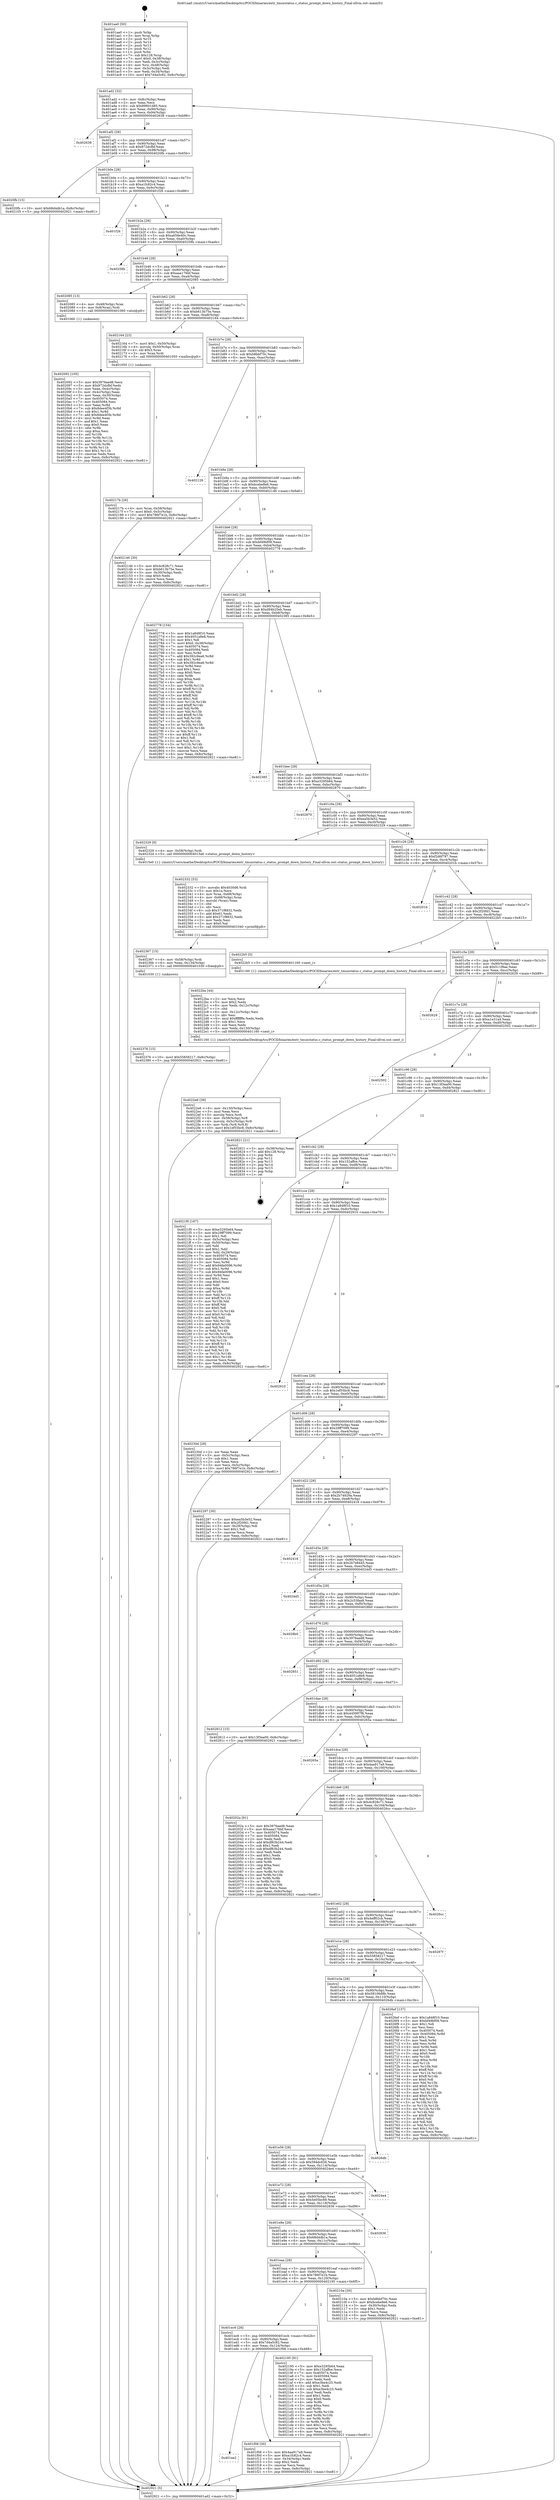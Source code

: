 digraph "0x401aa0" {
  label = "0x401aa0 (/mnt/c/Users/mathe/Desktop/tcc/POCII/binaries/extr_tmuxstatus.c_status_prompt_down_history_Final-ollvm.out::main(0))"
  labelloc = "t"
  node[shape=record]

  Entry [label="",width=0.3,height=0.3,shape=circle,fillcolor=black,style=filled]
  "0x401ad2" [label="{
     0x401ad2 [32]\l
     | [instrs]\l
     &nbsp;&nbsp;0x401ad2 \<+6\>: mov -0x8c(%rbp),%eax\l
     &nbsp;&nbsp;0x401ad8 \<+2\>: mov %eax,%ecx\l
     &nbsp;&nbsp;0x401ada \<+6\>: sub $0x89601d85,%ecx\l
     &nbsp;&nbsp;0x401ae0 \<+6\>: mov %eax,-0x90(%rbp)\l
     &nbsp;&nbsp;0x401ae6 \<+6\>: mov %ecx,-0x94(%rbp)\l
     &nbsp;&nbsp;0x401aec \<+6\>: je 0000000000402638 \<main+0xb98\>\l
  }"]
  "0x402638" [label="{
     0x402638\l
  }", style=dashed]
  "0x401af2" [label="{
     0x401af2 [28]\l
     | [instrs]\l
     &nbsp;&nbsp;0x401af2 \<+5\>: jmp 0000000000401af7 \<main+0x57\>\l
     &nbsp;&nbsp;0x401af7 \<+6\>: mov -0x90(%rbp),%eax\l
     &nbsp;&nbsp;0x401afd \<+5\>: sub $0x972dcfbf,%eax\l
     &nbsp;&nbsp;0x401b02 \<+6\>: mov %eax,-0x98(%rbp)\l
     &nbsp;&nbsp;0x401b08 \<+6\>: je 00000000004020fb \<main+0x65b\>\l
  }"]
  Exit [label="",width=0.3,height=0.3,shape=circle,fillcolor=black,style=filled,peripheries=2]
  "0x4020fb" [label="{
     0x4020fb [15]\l
     | [instrs]\l
     &nbsp;&nbsp;0x4020fb \<+10\>: movl $0x68d4db1a,-0x8c(%rbp)\l
     &nbsp;&nbsp;0x402105 \<+5\>: jmp 0000000000402921 \<main+0xe81\>\l
  }"]
  "0x401b0e" [label="{
     0x401b0e [28]\l
     | [instrs]\l
     &nbsp;&nbsp;0x401b0e \<+5\>: jmp 0000000000401b13 \<main+0x73\>\l
     &nbsp;&nbsp;0x401b13 \<+6\>: mov -0x90(%rbp),%eax\l
     &nbsp;&nbsp;0x401b19 \<+5\>: sub $0xa1fc82c4,%eax\l
     &nbsp;&nbsp;0x401b1e \<+6\>: mov %eax,-0x9c(%rbp)\l
     &nbsp;&nbsp;0x401b24 \<+6\>: je 0000000000401f26 \<main+0x486\>\l
  }"]
  "0x402376" [label="{
     0x402376 [15]\l
     | [instrs]\l
     &nbsp;&nbsp;0x402376 \<+10\>: movl $0x55858217,-0x8c(%rbp)\l
     &nbsp;&nbsp;0x402380 \<+5\>: jmp 0000000000402921 \<main+0xe81\>\l
  }"]
  "0x401f26" [label="{
     0x401f26\l
  }", style=dashed]
  "0x401b2a" [label="{
     0x401b2a [28]\l
     | [instrs]\l
     &nbsp;&nbsp;0x401b2a \<+5\>: jmp 0000000000401b2f \<main+0x8f\>\l
     &nbsp;&nbsp;0x401b2f \<+6\>: mov -0x90(%rbp),%eax\l
     &nbsp;&nbsp;0x401b35 \<+5\>: sub $0xa658e40c,%eax\l
     &nbsp;&nbsp;0x401b3a \<+6\>: mov %eax,-0xa0(%rbp)\l
     &nbsp;&nbsp;0x401b40 \<+6\>: je 000000000040258b \<main+0xaeb\>\l
  }"]
  "0x402367" [label="{
     0x402367 [15]\l
     | [instrs]\l
     &nbsp;&nbsp;0x402367 \<+4\>: mov -0x58(%rbp),%rdi\l
     &nbsp;&nbsp;0x40236b \<+6\>: mov %eax,-0x134(%rbp)\l
     &nbsp;&nbsp;0x402371 \<+5\>: call 0000000000401030 \<free@plt\>\l
     | [calls]\l
     &nbsp;&nbsp;0x401030 \{1\} (unknown)\l
  }"]
  "0x40258b" [label="{
     0x40258b\l
  }", style=dashed]
  "0x401b46" [label="{
     0x401b46 [28]\l
     | [instrs]\l
     &nbsp;&nbsp;0x401b46 \<+5\>: jmp 0000000000401b4b \<main+0xab\>\l
     &nbsp;&nbsp;0x401b4b \<+6\>: mov -0x90(%rbp),%eax\l
     &nbsp;&nbsp;0x401b51 \<+5\>: sub $0xaaa176bf,%eax\l
     &nbsp;&nbsp;0x401b56 \<+6\>: mov %eax,-0xa4(%rbp)\l
     &nbsp;&nbsp;0x401b5c \<+6\>: je 0000000000402085 \<main+0x5e5\>\l
  }"]
  "0x402332" [label="{
     0x402332 [53]\l
     | [instrs]\l
     &nbsp;&nbsp;0x402332 \<+10\>: movabs $0x4030d6,%rdi\l
     &nbsp;&nbsp;0x40233c \<+5\>: mov $0x1a,%ecx\l
     &nbsp;&nbsp;0x402341 \<+4\>: mov %rax,-0x68(%rbp)\l
     &nbsp;&nbsp;0x402345 \<+4\>: mov -0x68(%rbp),%rax\l
     &nbsp;&nbsp;0x402349 \<+3\>: movsbl (%rax),%eax\l
     &nbsp;&nbsp;0x40234c \<+1\>: cltd\l
     &nbsp;&nbsp;0x40234d \<+2\>: idiv %ecx\l
     &nbsp;&nbsp;0x40234f \<+6\>: sub $0x371f8832,%edx\l
     &nbsp;&nbsp;0x402355 \<+3\>: add $0x61,%edx\l
     &nbsp;&nbsp;0x402358 \<+6\>: add $0x371f8832,%edx\l
     &nbsp;&nbsp;0x40235e \<+2\>: mov %edx,%esi\l
     &nbsp;&nbsp;0x402360 \<+2\>: mov $0x0,%al\l
     &nbsp;&nbsp;0x402362 \<+5\>: call 0000000000401040 \<printf@plt\>\l
     | [calls]\l
     &nbsp;&nbsp;0x401040 \{1\} (unknown)\l
  }"]
  "0x402085" [label="{
     0x402085 [13]\l
     | [instrs]\l
     &nbsp;&nbsp;0x402085 \<+4\>: mov -0x48(%rbp),%rax\l
     &nbsp;&nbsp;0x402089 \<+4\>: mov 0x8(%rax),%rdi\l
     &nbsp;&nbsp;0x40208d \<+5\>: call 0000000000401060 \<atoi@plt\>\l
     | [calls]\l
     &nbsp;&nbsp;0x401060 \{1\} (unknown)\l
  }"]
  "0x401b62" [label="{
     0x401b62 [28]\l
     | [instrs]\l
     &nbsp;&nbsp;0x401b62 \<+5\>: jmp 0000000000401b67 \<main+0xc7\>\l
     &nbsp;&nbsp;0x401b67 \<+6\>: mov -0x90(%rbp),%eax\l
     &nbsp;&nbsp;0x401b6d \<+5\>: sub $0xb613b75e,%eax\l
     &nbsp;&nbsp;0x401b72 \<+6\>: mov %eax,-0xa8(%rbp)\l
     &nbsp;&nbsp;0x401b78 \<+6\>: je 0000000000402164 \<main+0x6c4\>\l
  }"]
  "0x4022e6" [label="{
     0x4022e6 [39]\l
     | [instrs]\l
     &nbsp;&nbsp;0x4022e6 \<+6\>: mov -0x130(%rbp),%ecx\l
     &nbsp;&nbsp;0x4022ec \<+3\>: imul %eax,%ecx\l
     &nbsp;&nbsp;0x4022ef \<+3\>: movslq %ecx,%rdi\l
     &nbsp;&nbsp;0x4022f2 \<+4\>: mov -0x58(%rbp),%r8\l
     &nbsp;&nbsp;0x4022f6 \<+4\>: movslq -0x5c(%rbp),%r9\l
     &nbsp;&nbsp;0x4022fa \<+4\>: mov %rdi,(%r8,%r9,8)\l
     &nbsp;&nbsp;0x4022fe \<+10\>: movl $0x1ef55bc8,-0x8c(%rbp)\l
     &nbsp;&nbsp;0x402308 \<+5\>: jmp 0000000000402921 \<main+0xe81\>\l
  }"]
  "0x402164" [label="{
     0x402164 [23]\l
     | [instrs]\l
     &nbsp;&nbsp;0x402164 \<+7\>: movl $0x1,-0x50(%rbp)\l
     &nbsp;&nbsp;0x40216b \<+4\>: movslq -0x50(%rbp),%rax\l
     &nbsp;&nbsp;0x40216f \<+4\>: shl $0x3,%rax\l
     &nbsp;&nbsp;0x402173 \<+3\>: mov %rax,%rdi\l
     &nbsp;&nbsp;0x402176 \<+5\>: call 0000000000401050 \<malloc@plt\>\l
     | [calls]\l
     &nbsp;&nbsp;0x401050 \{1\} (unknown)\l
  }"]
  "0x401b7e" [label="{
     0x401b7e [28]\l
     | [instrs]\l
     &nbsp;&nbsp;0x401b7e \<+5\>: jmp 0000000000401b83 \<main+0xe3\>\l
     &nbsp;&nbsp;0x401b83 \<+6\>: mov -0x90(%rbp),%eax\l
     &nbsp;&nbsp;0x401b89 \<+5\>: sub $0xb8bbf70c,%eax\l
     &nbsp;&nbsp;0x401b8e \<+6\>: mov %eax,-0xac(%rbp)\l
     &nbsp;&nbsp;0x401b94 \<+6\>: je 0000000000402128 \<main+0x688\>\l
  }"]
  "0x4022ba" [label="{
     0x4022ba [44]\l
     | [instrs]\l
     &nbsp;&nbsp;0x4022ba \<+2\>: xor %ecx,%ecx\l
     &nbsp;&nbsp;0x4022bc \<+5\>: mov $0x2,%edx\l
     &nbsp;&nbsp;0x4022c1 \<+6\>: mov %edx,-0x12c(%rbp)\l
     &nbsp;&nbsp;0x4022c7 \<+1\>: cltd\l
     &nbsp;&nbsp;0x4022c8 \<+6\>: mov -0x12c(%rbp),%esi\l
     &nbsp;&nbsp;0x4022ce \<+2\>: idiv %esi\l
     &nbsp;&nbsp;0x4022d0 \<+6\>: imul $0xfffffffe,%edx,%edx\l
     &nbsp;&nbsp;0x4022d6 \<+3\>: sub $0x1,%ecx\l
     &nbsp;&nbsp;0x4022d9 \<+2\>: sub %ecx,%edx\l
     &nbsp;&nbsp;0x4022db \<+6\>: mov %edx,-0x130(%rbp)\l
     &nbsp;&nbsp;0x4022e1 \<+5\>: call 0000000000401160 \<next_i\>\l
     | [calls]\l
     &nbsp;&nbsp;0x401160 \{1\} (/mnt/c/Users/mathe/Desktop/tcc/POCII/binaries/extr_tmuxstatus.c_status_prompt_down_history_Final-ollvm.out::next_i)\l
  }"]
  "0x402128" [label="{
     0x402128\l
  }", style=dashed]
  "0x401b9a" [label="{
     0x401b9a [28]\l
     | [instrs]\l
     &nbsp;&nbsp;0x401b9a \<+5\>: jmp 0000000000401b9f \<main+0xff\>\l
     &nbsp;&nbsp;0x401b9f \<+6\>: mov -0x90(%rbp),%eax\l
     &nbsp;&nbsp;0x401ba5 \<+5\>: sub $0xbcebe8e6,%eax\l
     &nbsp;&nbsp;0x401baa \<+6\>: mov %eax,-0xb0(%rbp)\l
     &nbsp;&nbsp;0x401bb0 \<+6\>: je 0000000000402146 \<main+0x6a6\>\l
  }"]
  "0x40217b" [label="{
     0x40217b [26]\l
     | [instrs]\l
     &nbsp;&nbsp;0x40217b \<+4\>: mov %rax,-0x58(%rbp)\l
     &nbsp;&nbsp;0x40217f \<+7\>: movl $0x0,-0x5c(%rbp)\l
     &nbsp;&nbsp;0x402186 \<+10\>: movl $0x786f7e1b,-0x8c(%rbp)\l
     &nbsp;&nbsp;0x402190 \<+5\>: jmp 0000000000402921 \<main+0xe81\>\l
  }"]
  "0x402146" [label="{
     0x402146 [30]\l
     | [instrs]\l
     &nbsp;&nbsp;0x402146 \<+5\>: mov $0x4c828c71,%eax\l
     &nbsp;&nbsp;0x40214b \<+5\>: mov $0xb613b75e,%ecx\l
     &nbsp;&nbsp;0x402150 \<+3\>: mov -0x30(%rbp),%edx\l
     &nbsp;&nbsp;0x402153 \<+3\>: cmp $0x0,%edx\l
     &nbsp;&nbsp;0x402156 \<+3\>: cmove %ecx,%eax\l
     &nbsp;&nbsp;0x402159 \<+6\>: mov %eax,-0x8c(%rbp)\l
     &nbsp;&nbsp;0x40215f \<+5\>: jmp 0000000000402921 \<main+0xe81\>\l
  }"]
  "0x401bb6" [label="{
     0x401bb6 [28]\l
     | [instrs]\l
     &nbsp;&nbsp;0x401bb6 \<+5\>: jmp 0000000000401bbb \<main+0x11b\>\l
     &nbsp;&nbsp;0x401bbb \<+6\>: mov -0x90(%rbp),%eax\l
     &nbsp;&nbsp;0x401bc1 \<+5\>: sub $0xbf49bf09,%eax\l
     &nbsp;&nbsp;0x401bc6 \<+6\>: mov %eax,-0xb4(%rbp)\l
     &nbsp;&nbsp;0x401bcc \<+6\>: je 0000000000402778 \<main+0xcd8\>\l
  }"]
  "0x402092" [label="{
     0x402092 [105]\l
     | [instrs]\l
     &nbsp;&nbsp;0x402092 \<+5\>: mov $0x3976aed8,%ecx\l
     &nbsp;&nbsp;0x402097 \<+5\>: mov $0x972dcfbf,%edx\l
     &nbsp;&nbsp;0x40209c \<+3\>: mov %eax,-0x4c(%rbp)\l
     &nbsp;&nbsp;0x40209f \<+3\>: mov -0x4c(%rbp),%eax\l
     &nbsp;&nbsp;0x4020a2 \<+3\>: mov %eax,-0x30(%rbp)\l
     &nbsp;&nbsp;0x4020a5 \<+7\>: mov 0x405074,%eax\l
     &nbsp;&nbsp;0x4020ac \<+7\>: mov 0x405084,%esi\l
     &nbsp;&nbsp;0x4020b3 \<+3\>: mov %eax,%r8d\l
     &nbsp;&nbsp;0x4020b6 \<+7\>: sub $0x8dee4f3b,%r8d\l
     &nbsp;&nbsp;0x4020bd \<+4\>: sub $0x1,%r8d\l
     &nbsp;&nbsp;0x4020c1 \<+7\>: add $0x8dee4f3b,%r8d\l
     &nbsp;&nbsp;0x4020c8 \<+4\>: imul %r8d,%eax\l
     &nbsp;&nbsp;0x4020cc \<+3\>: and $0x1,%eax\l
     &nbsp;&nbsp;0x4020cf \<+3\>: cmp $0x0,%eax\l
     &nbsp;&nbsp;0x4020d2 \<+4\>: sete %r9b\l
     &nbsp;&nbsp;0x4020d6 \<+3\>: cmp $0xa,%esi\l
     &nbsp;&nbsp;0x4020d9 \<+4\>: setl %r10b\l
     &nbsp;&nbsp;0x4020dd \<+3\>: mov %r9b,%r11b\l
     &nbsp;&nbsp;0x4020e0 \<+3\>: and %r10b,%r11b\l
     &nbsp;&nbsp;0x4020e3 \<+3\>: xor %r10b,%r9b\l
     &nbsp;&nbsp;0x4020e6 \<+3\>: or %r9b,%r11b\l
     &nbsp;&nbsp;0x4020e9 \<+4\>: test $0x1,%r11b\l
     &nbsp;&nbsp;0x4020ed \<+3\>: cmovne %edx,%ecx\l
     &nbsp;&nbsp;0x4020f0 \<+6\>: mov %ecx,-0x8c(%rbp)\l
     &nbsp;&nbsp;0x4020f6 \<+5\>: jmp 0000000000402921 \<main+0xe81\>\l
  }"]
  "0x402778" [label="{
     0x402778 [154]\l
     | [instrs]\l
     &nbsp;&nbsp;0x402778 \<+5\>: mov $0x1a848f10,%eax\l
     &nbsp;&nbsp;0x40277d \<+5\>: mov $0x4051a8e8,%ecx\l
     &nbsp;&nbsp;0x402782 \<+2\>: mov $0x1,%dl\l
     &nbsp;&nbsp;0x402784 \<+7\>: movl $0x0,-0x38(%rbp)\l
     &nbsp;&nbsp;0x40278b \<+7\>: mov 0x405074,%esi\l
     &nbsp;&nbsp;0x402792 \<+7\>: mov 0x405084,%edi\l
     &nbsp;&nbsp;0x402799 \<+3\>: mov %esi,%r8d\l
     &nbsp;&nbsp;0x40279c \<+7\>: add $0x392c9ea6,%r8d\l
     &nbsp;&nbsp;0x4027a3 \<+4\>: sub $0x1,%r8d\l
     &nbsp;&nbsp;0x4027a7 \<+7\>: sub $0x392c9ea6,%r8d\l
     &nbsp;&nbsp;0x4027ae \<+4\>: imul %r8d,%esi\l
     &nbsp;&nbsp;0x4027b2 \<+3\>: and $0x1,%esi\l
     &nbsp;&nbsp;0x4027b5 \<+3\>: cmp $0x0,%esi\l
     &nbsp;&nbsp;0x4027b8 \<+4\>: sete %r9b\l
     &nbsp;&nbsp;0x4027bc \<+3\>: cmp $0xa,%edi\l
     &nbsp;&nbsp;0x4027bf \<+4\>: setl %r10b\l
     &nbsp;&nbsp;0x4027c3 \<+3\>: mov %r9b,%r11b\l
     &nbsp;&nbsp;0x4027c6 \<+4\>: xor $0xff,%r11b\l
     &nbsp;&nbsp;0x4027ca \<+3\>: mov %r10b,%bl\l
     &nbsp;&nbsp;0x4027cd \<+3\>: xor $0xff,%bl\l
     &nbsp;&nbsp;0x4027d0 \<+3\>: xor $0x1,%dl\l
     &nbsp;&nbsp;0x4027d3 \<+3\>: mov %r11b,%r14b\l
     &nbsp;&nbsp;0x4027d6 \<+4\>: and $0xff,%r14b\l
     &nbsp;&nbsp;0x4027da \<+3\>: and %dl,%r9b\l
     &nbsp;&nbsp;0x4027dd \<+3\>: mov %bl,%r15b\l
     &nbsp;&nbsp;0x4027e0 \<+4\>: and $0xff,%r15b\l
     &nbsp;&nbsp;0x4027e4 \<+3\>: and %dl,%r10b\l
     &nbsp;&nbsp;0x4027e7 \<+3\>: or %r9b,%r14b\l
     &nbsp;&nbsp;0x4027ea \<+3\>: or %r10b,%r15b\l
     &nbsp;&nbsp;0x4027ed \<+3\>: xor %r15b,%r14b\l
     &nbsp;&nbsp;0x4027f0 \<+3\>: or %bl,%r11b\l
     &nbsp;&nbsp;0x4027f3 \<+4\>: xor $0xff,%r11b\l
     &nbsp;&nbsp;0x4027f7 \<+3\>: or $0x1,%dl\l
     &nbsp;&nbsp;0x4027fa \<+3\>: and %dl,%r11b\l
     &nbsp;&nbsp;0x4027fd \<+3\>: or %r11b,%r14b\l
     &nbsp;&nbsp;0x402800 \<+4\>: test $0x1,%r14b\l
     &nbsp;&nbsp;0x402804 \<+3\>: cmovne %ecx,%eax\l
     &nbsp;&nbsp;0x402807 \<+6\>: mov %eax,-0x8c(%rbp)\l
     &nbsp;&nbsp;0x40280d \<+5\>: jmp 0000000000402921 \<main+0xe81\>\l
  }"]
  "0x401bd2" [label="{
     0x401bd2 [28]\l
     | [instrs]\l
     &nbsp;&nbsp;0x401bd2 \<+5\>: jmp 0000000000401bd7 \<main+0x137\>\l
     &nbsp;&nbsp;0x401bd7 \<+6\>: mov -0x90(%rbp),%eax\l
     &nbsp;&nbsp;0x401bdd \<+5\>: sub $0xd94b25eb,%eax\l
     &nbsp;&nbsp;0x401be2 \<+6\>: mov %eax,-0xb8(%rbp)\l
     &nbsp;&nbsp;0x401be8 \<+6\>: je 0000000000402385 \<main+0x8e5\>\l
  }"]
  "0x401aa0" [label="{
     0x401aa0 [50]\l
     | [instrs]\l
     &nbsp;&nbsp;0x401aa0 \<+1\>: push %rbp\l
     &nbsp;&nbsp;0x401aa1 \<+3\>: mov %rsp,%rbp\l
     &nbsp;&nbsp;0x401aa4 \<+2\>: push %r15\l
     &nbsp;&nbsp;0x401aa6 \<+2\>: push %r14\l
     &nbsp;&nbsp;0x401aa8 \<+2\>: push %r13\l
     &nbsp;&nbsp;0x401aaa \<+2\>: push %r12\l
     &nbsp;&nbsp;0x401aac \<+1\>: push %rbx\l
     &nbsp;&nbsp;0x401aad \<+7\>: sub $0x128,%rsp\l
     &nbsp;&nbsp;0x401ab4 \<+7\>: movl $0x0,-0x38(%rbp)\l
     &nbsp;&nbsp;0x401abb \<+3\>: mov %edi,-0x3c(%rbp)\l
     &nbsp;&nbsp;0x401abe \<+4\>: mov %rsi,-0x48(%rbp)\l
     &nbsp;&nbsp;0x401ac2 \<+3\>: mov -0x3c(%rbp),%edi\l
     &nbsp;&nbsp;0x401ac5 \<+3\>: mov %edi,-0x34(%rbp)\l
     &nbsp;&nbsp;0x401ac8 \<+10\>: movl $0x7d4a5c82,-0x8c(%rbp)\l
  }"]
  "0x402385" [label="{
     0x402385\l
  }", style=dashed]
  "0x401bee" [label="{
     0x401bee [28]\l
     | [instrs]\l
     &nbsp;&nbsp;0x401bee \<+5\>: jmp 0000000000401bf3 \<main+0x153\>\l
     &nbsp;&nbsp;0x401bf3 \<+6\>: mov -0x90(%rbp),%eax\l
     &nbsp;&nbsp;0x401bf9 \<+5\>: sub $0xe3295b64,%eax\l
     &nbsp;&nbsp;0x401bfe \<+6\>: mov %eax,-0xbc(%rbp)\l
     &nbsp;&nbsp;0x401c04 \<+6\>: je 0000000000402870 \<main+0xdd0\>\l
  }"]
  "0x402921" [label="{
     0x402921 [5]\l
     | [instrs]\l
     &nbsp;&nbsp;0x402921 \<+5\>: jmp 0000000000401ad2 \<main+0x32\>\l
  }"]
  "0x402870" [label="{
     0x402870\l
  }", style=dashed]
  "0x401c0a" [label="{
     0x401c0a [28]\l
     | [instrs]\l
     &nbsp;&nbsp;0x401c0a \<+5\>: jmp 0000000000401c0f \<main+0x16f\>\l
     &nbsp;&nbsp;0x401c0f \<+6\>: mov -0x90(%rbp),%eax\l
     &nbsp;&nbsp;0x401c15 \<+5\>: sub $0xea5b3e52,%eax\l
     &nbsp;&nbsp;0x401c1a \<+6\>: mov %eax,-0xc0(%rbp)\l
     &nbsp;&nbsp;0x401c20 \<+6\>: je 0000000000402329 \<main+0x889\>\l
  }"]
  "0x401ee2" [label="{
     0x401ee2\l
  }", style=dashed]
  "0x402329" [label="{
     0x402329 [9]\l
     | [instrs]\l
     &nbsp;&nbsp;0x402329 \<+4\>: mov -0x58(%rbp),%rdi\l
     &nbsp;&nbsp;0x40232d \<+5\>: call 00000000004015e0 \<status_prompt_down_history\>\l
     | [calls]\l
     &nbsp;&nbsp;0x4015e0 \{1\} (/mnt/c/Users/mathe/Desktop/tcc/POCII/binaries/extr_tmuxstatus.c_status_prompt_down_history_Final-ollvm.out::status_prompt_down_history)\l
  }"]
  "0x401c26" [label="{
     0x401c26 [28]\l
     | [instrs]\l
     &nbsp;&nbsp;0x401c26 \<+5\>: jmp 0000000000401c2b \<main+0x18b\>\l
     &nbsp;&nbsp;0x401c2b \<+6\>: mov -0x90(%rbp),%eax\l
     &nbsp;&nbsp;0x401c31 \<+5\>: sub $0xf2d6f797,%eax\l
     &nbsp;&nbsp;0x401c36 \<+6\>: mov %eax,-0xc4(%rbp)\l
     &nbsp;&nbsp;0x401c3c \<+6\>: je 000000000040201b \<main+0x57b\>\l
  }"]
  "0x401f08" [label="{
     0x401f08 [30]\l
     | [instrs]\l
     &nbsp;&nbsp;0x401f08 \<+5\>: mov $0x4aa917a9,%eax\l
     &nbsp;&nbsp;0x401f0d \<+5\>: mov $0xa1fc82c4,%ecx\l
     &nbsp;&nbsp;0x401f12 \<+3\>: mov -0x34(%rbp),%edx\l
     &nbsp;&nbsp;0x401f15 \<+3\>: cmp $0x2,%edx\l
     &nbsp;&nbsp;0x401f18 \<+3\>: cmovne %ecx,%eax\l
     &nbsp;&nbsp;0x401f1b \<+6\>: mov %eax,-0x8c(%rbp)\l
     &nbsp;&nbsp;0x401f21 \<+5\>: jmp 0000000000402921 \<main+0xe81\>\l
  }"]
  "0x40201b" [label="{
     0x40201b\l
  }", style=dashed]
  "0x401c42" [label="{
     0x401c42 [28]\l
     | [instrs]\l
     &nbsp;&nbsp;0x401c42 \<+5\>: jmp 0000000000401c47 \<main+0x1a7\>\l
     &nbsp;&nbsp;0x401c47 \<+6\>: mov -0x90(%rbp),%eax\l
     &nbsp;&nbsp;0x401c4d \<+5\>: sub $0x2f20fd1,%eax\l
     &nbsp;&nbsp;0x401c52 \<+6\>: mov %eax,-0xc8(%rbp)\l
     &nbsp;&nbsp;0x401c58 \<+6\>: je 00000000004022b5 \<main+0x815\>\l
  }"]
  "0x401ec6" [label="{
     0x401ec6 [28]\l
     | [instrs]\l
     &nbsp;&nbsp;0x401ec6 \<+5\>: jmp 0000000000401ecb \<main+0x42b\>\l
     &nbsp;&nbsp;0x401ecb \<+6\>: mov -0x90(%rbp),%eax\l
     &nbsp;&nbsp;0x401ed1 \<+5\>: sub $0x7d4a5c82,%eax\l
     &nbsp;&nbsp;0x401ed6 \<+6\>: mov %eax,-0x124(%rbp)\l
     &nbsp;&nbsp;0x401edc \<+6\>: je 0000000000401f08 \<main+0x468\>\l
  }"]
  "0x4022b5" [label="{
     0x4022b5 [5]\l
     | [instrs]\l
     &nbsp;&nbsp;0x4022b5 \<+5\>: call 0000000000401160 \<next_i\>\l
     | [calls]\l
     &nbsp;&nbsp;0x401160 \{1\} (/mnt/c/Users/mathe/Desktop/tcc/POCII/binaries/extr_tmuxstatus.c_status_prompt_down_history_Final-ollvm.out::next_i)\l
  }"]
  "0x401c5e" [label="{
     0x401c5e [28]\l
     | [instrs]\l
     &nbsp;&nbsp;0x401c5e \<+5\>: jmp 0000000000401c63 \<main+0x1c3\>\l
     &nbsp;&nbsp;0x401c63 \<+6\>: mov -0x90(%rbp),%eax\l
     &nbsp;&nbsp;0x401c69 \<+5\>: sub $0x511f8ae,%eax\l
     &nbsp;&nbsp;0x401c6e \<+6\>: mov %eax,-0xcc(%rbp)\l
     &nbsp;&nbsp;0x401c74 \<+6\>: je 0000000000402629 \<main+0xb89\>\l
  }"]
  "0x402195" [label="{
     0x402195 [91]\l
     | [instrs]\l
     &nbsp;&nbsp;0x402195 \<+5\>: mov $0xe3295b64,%eax\l
     &nbsp;&nbsp;0x40219a \<+5\>: mov $0x152affce,%ecx\l
     &nbsp;&nbsp;0x40219f \<+7\>: mov 0x405074,%edx\l
     &nbsp;&nbsp;0x4021a6 \<+7\>: mov 0x405084,%esi\l
     &nbsp;&nbsp;0x4021ad \<+2\>: mov %edx,%edi\l
     &nbsp;&nbsp;0x4021af \<+6\>: add $0xe3be4c25,%edi\l
     &nbsp;&nbsp;0x4021b5 \<+3\>: sub $0x1,%edi\l
     &nbsp;&nbsp;0x4021b8 \<+6\>: sub $0xe3be4c25,%edi\l
     &nbsp;&nbsp;0x4021be \<+3\>: imul %edi,%edx\l
     &nbsp;&nbsp;0x4021c1 \<+3\>: and $0x1,%edx\l
     &nbsp;&nbsp;0x4021c4 \<+3\>: cmp $0x0,%edx\l
     &nbsp;&nbsp;0x4021c7 \<+4\>: sete %r8b\l
     &nbsp;&nbsp;0x4021cb \<+3\>: cmp $0xa,%esi\l
     &nbsp;&nbsp;0x4021ce \<+4\>: setl %r9b\l
     &nbsp;&nbsp;0x4021d2 \<+3\>: mov %r8b,%r10b\l
     &nbsp;&nbsp;0x4021d5 \<+3\>: and %r9b,%r10b\l
     &nbsp;&nbsp;0x4021d8 \<+3\>: xor %r9b,%r8b\l
     &nbsp;&nbsp;0x4021db \<+3\>: or %r8b,%r10b\l
     &nbsp;&nbsp;0x4021de \<+4\>: test $0x1,%r10b\l
     &nbsp;&nbsp;0x4021e2 \<+3\>: cmovne %ecx,%eax\l
     &nbsp;&nbsp;0x4021e5 \<+6\>: mov %eax,-0x8c(%rbp)\l
     &nbsp;&nbsp;0x4021eb \<+5\>: jmp 0000000000402921 \<main+0xe81\>\l
  }"]
  "0x402629" [label="{
     0x402629\l
  }", style=dashed]
  "0x401c7a" [label="{
     0x401c7a [28]\l
     | [instrs]\l
     &nbsp;&nbsp;0x401c7a \<+5\>: jmp 0000000000401c7f \<main+0x1df\>\l
     &nbsp;&nbsp;0x401c7f \<+6\>: mov -0x90(%rbp),%eax\l
     &nbsp;&nbsp;0x401c85 \<+5\>: sub $0xa1e31a4,%eax\l
     &nbsp;&nbsp;0x401c8a \<+6\>: mov %eax,-0xd0(%rbp)\l
     &nbsp;&nbsp;0x401c90 \<+6\>: je 0000000000402502 \<main+0xa62\>\l
  }"]
  "0x401eaa" [label="{
     0x401eaa [28]\l
     | [instrs]\l
     &nbsp;&nbsp;0x401eaa \<+5\>: jmp 0000000000401eaf \<main+0x40f\>\l
     &nbsp;&nbsp;0x401eaf \<+6\>: mov -0x90(%rbp),%eax\l
     &nbsp;&nbsp;0x401eb5 \<+5\>: sub $0x786f7e1b,%eax\l
     &nbsp;&nbsp;0x401eba \<+6\>: mov %eax,-0x120(%rbp)\l
     &nbsp;&nbsp;0x401ec0 \<+6\>: je 0000000000402195 \<main+0x6f5\>\l
  }"]
  "0x402502" [label="{
     0x402502\l
  }", style=dashed]
  "0x401c96" [label="{
     0x401c96 [28]\l
     | [instrs]\l
     &nbsp;&nbsp;0x401c96 \<+5\>: jmp 0000000000401c9b \<main+0x1fb\>\l
     &nbsp;&nbsp;0x401c9b \<+6\>: mov -0x90(%rbp),%eax\l
     &nbsp;&nbsp;0x401ca1 \<+5\>: sub $0x13f3ea00,%eax\l
     &nbsp;&nbsp;0x401ca6 \<+6\>: mov %eax,-0xd4(%rbp)\l
     &nbsp;&nbsp;0x401cac \<+6\>: je 0000000000402821 \<main+0xd81\>\l
  }"]
  "0x40210a" [label="{
     0x40210a [30]\l
     | [instrs]\l
     &nbsp;&nbsp;0x40210a \<+5\>: mov $0xb8bbf70c,%eax\l
     &nbsp;&nbsp;0x40210f \<+5\>: mov $0xbcebe8e6,%ecx\l
     &nbsp;&nbsp;0x402114 \<+3\>: mov -0x30(%rbp),%edx\l
     &nbsp;&nbsp;0x402117 \<+3\>: cmp $0x1,%edx\l
     &nbsp;&nbsp;0x40211a \<+3\>: cmovl %ecx,%eax\l
     &nbsp;&nbsp;0x40211d \<+6\>: mov %eax,-0x8c(%rbp)\l
     &nbsp;&nbsp;0x402123 \<+5\>: jmp 0000000000402921 \<main+0xe81\>\l
  }"]
  "0x402821" [label="{
     0x402821 [21]\l
     | [instrs]\l
     &nbsp;&nbsp;0x402821 \<+3\>: mov -0x38(%rbp),%eax\l
     &nbsp;&nbsp;0x402824 \<+7\>: add $0x128,%rsp\l
     &nbsp;&nbsp;0x40282b \<+1\>: pop %rbx\l
     &nbsp;&nbsp;0x40282c \<+2\>: pop %r12\l
     &nbsp;&nbsp;0x40282e \<+2\>: pop %r13\l
     &nbsp;&nbsp;0x402830 \<+2\>: pop %r14\l
     &nbsp;&nbsp;0x402832 \<+2\>: pop %r15\l
     &nbsp;&nbsp;0x402834 \<+1\>: pop %rbp\l
     &nbsp;&nbsp;0x402835 \<+1\>: ret\l
  }"]
  "0x401cb2" [label="{
     0x401cb2 [28]\l
     | [instrs]\l
     &nbsp;&nbsp;0x401cb2 \<+5\>: jmp 0000000000401cb7 \<main+0x217\>\l
     &nbsp;&nbsp;0x401cb7 \<+6\>: mov -0x90(%rbp),%eax\l
     &nbsp;&nbsp;0x401cbd \<+5\>: sub $0x152affce,%eax\l
     &nbsp;&nbsp;0x401cc2 \<+6\>: mov %eax,-0xd8(%rbp)\l
     &nbsp;&nbsp;0x401cc8 \<+6\>: je 00000000004021f0 \<main+0x750\>\l
  }"]
  "0x401e8e" [label="{
     0x401e8e [28]\l
     | [instrs]\l
     &nbsp;&nbsp;0x401e8e \<+5\>: jmp 0000000000401e93 \<main+0x3f3\>\l
     &nbsp;&nbsp;0x401e93 \<+6\>: mov -0x90(%rbp),%eax\l
     &nbsp;&nbsp;0x401e99 \<+5\>: sub $0x68d4db1a,%eax\l
     &nbsp;&nbsp;0x401e9e \<+6\>: mov %eax,-0x11c(%rbp)\l
     &nbsp;&nbsp;0x401ea4 \<+6\>: je 000000000040210a \<main+0x66a\>\l
  }"]
  "0x4021f0" [label="{
     0x4021f0 [167]\l
     | [instrs]\l
     &nbsp;&nbsp;0x4021f0 \<+5\>: mov $0xe3295b64,%eax\l
     &nbsp;&nbsp;0x4021f5 \<+5\>: mov $0x29ff7099,%ecx\l
     &nbsp;&nbsp;0x4021fa \<+2\>: mov $0x1,%dl\l
     &nbsp;&nbsp;0x4021fc \<+3\>: mov -0x5c(%rbp),%esi\l
     &nbsp;&nbsp;0x4021ff \<+3\>: cmp -0x50(%rbp),%esi\l
     &nbsp;&nbsp;0x402202 \<+4\>: setl %dil\l
     &nbsp;&nbsp;0x402206 \<+4\>: and $0x1,%dil\l
     &nbsp;&nbsp;0x40220a \<+4\>: mov %dil,-0x29(%rbp)\l
     &nbsp;&nbsp;0x40220e \<+7\>: mov 0x405074,%esi\l
     &nbsp;&nbsp;0x402215 \<+8\>: mov 0x405084,%r8d\l
     &nbsp;&nbsp;0x40221d \<+3\>: mov %esi,%r9d\l
     &nbsp;&nbsp;0x402220 \<+7\>: add $0x94fa0096,%r9d\l
     &nbsp;&nbsp;0x402227 \<+4\>: sub $0x1,%r9d\l
     &nbsp;&nbsp;0x40222b \<+7\>: sub $0x94fa0096,%r9d\l
     &nbsp;&nbsp;0x402232 \<+4\>: imul %r9d,%esi\l
     &nbsp;&nbsp;0x402236 \<+3\>: and $0x1,%esi\l
     &nbsp;&nbsp;0x402239 \<+3\>: cmp $0x0,%esi\l
     &nbsp;&nbsp;0x40223c \<+4\>: sete %dil\l
     &nbsp;&nbsp;0x402240 \<+4\>: cmp $0xa,%r8d\l
     &nbsp;&nbsp;0x402244 \<+4\>: setl %r10b\l
     &nbsp;&nbsp;0x402248 \<+3\>: mov %dil,%r11b\l
     &nbsp;&nbsp;0x40224b \<+4\>: xor $0xff,%r11b\l
     &nbsp;&nbsp;0x40224f \<+3\>: mov %r10b,%bl\l
     &nbsp;&nbsp;0x402252 \<+3\>: xor $0xff,%bl\l
     &nbsp;&nbsp;0x402255 \<+3\>: xor $0x0,%dl\l
     &nbsp;&nbsp;0x402258 \<+3\>: mov %r11b,%r14b\l
     &nbsp;&nbsp;0x40225b \<+4\>: and $0x0,%r14b\l
     &nbsp;&nbsp;0x40225f \<+3\>: and %dl,%dil\l
     &nbsp;&nbsp;0x402262 \<+3\>: mov %bl,%r15b\l
     &nbsp;&nbsp;0x402265 \<+4\>: and $0x0,%r15b\l
     &nbsp;&nbsp;0x402269 \<+3\>: and %dl,%r10b\l
     &nbsp;&nbsp;0x40226c \<+3\>: or %dil,%r14b\l
     &nbsp;&nbsp;0x40226f \<+3\>: or %r10b,%r15b\l
     &nbsp;&nbsp;0x402272 \<+3\>: xor %r15b,%r14b\l
     &nbsp;&nbsp;0x402275 \<+3\>: or %bl,%r11b\l
     &nbsp;&nbsp;0x402278 \<+4\>: xor $0xff,%r11b\l
     &nbsp;&nbsp;0x40227c \<+3\>: or $0x0,%dl\l
     &nbsp;&nbsp;0x40227f \<+3\>: and %dl,%r11b\l
     &nbsp;&nbsp;0x402282 \<+3\>: or %r11b,%r14b\l
     &nbsp;&nbsp;0x402285 \<+4\>: test $0x1,%r14b\l
     &nbsp;&nbsp;0x402289 \<+3\>: cmovne %ecx,%eax\l
     &nbsp;&nbsp;0x40228c \<+6\>: mov %eax,-0x8c(%rbp)\l
     &nbsp;&nbsp;0x402292 \<+5\>: jmp 0000000000402921 \<main+0xe81\>\l
  }"]
  "0x401cce" [label="{
     0x401cce [28]\l
     | [instrs]\l
     &nbsp;&nbsp;0x401cce \<+5\>: jmp 0000000000401cd3 \<main+0x233\>\l
     &nbsp;&nbsp;0x401cd3 \<+6\>: mov -0x90(%rbp),%eax\l
     &nbsp;&nbsp;0x401cd9 \<+5\>: sub $0x1a848f10,%eax\l
     &nbsp;&nbsp;0x401cde \<+6\>: mov %eax,-0xdc(%rbp)\l
     &nbsp;&nbsp;0x401ce4 \<+6\>: je 0000000000402910 \<main+0xe70\>\l
  }"]
  "0x402836" [label="{
     0x402836\l
  }", style=dashed]
  "0x402910" [label="{
     0x402910\l
  }", style=dashed]
  "0x401cea" [label="{
     0x401cea [28]\l
     | [instrs]\l
     &nbsp;&nbsp;0x401cea \<+5\>: jmp 0000000000401cef \<main+0x24f\>\l
     &nbsp;&nbsp;0x401cef \<+6\>: mov -0x90(%rbp),%eax\l
     &nbsp;&nbsp;0x401cf5 \<+5\>: sub $0x1ef55bc8,%eax\l
     &nbsp;&nbsp;0x401cfa \<+6\>: mov %eax,-0xe0(%rbp)\l
     &nbsp;&nbsp;0x401d00 \<+6\>: je 000000000040230d \<main+0x86d\>\l
  }"]
  "0x401e72" [label="{
     0x401e72 [28]\l
     | [instrs]\l
     &nbsp;&nbsp;0x401e72 \<+5\>: jmp 0000000000401e77 \<main+0x3d7\>\l
     &nbsp;&nbsp;0x401e77 \<+6\>: mov -0x90(%rbp),%eax\l
     &nbsp;&nbsp;0x401e7d \<+5\>: sub $0x5e05bc69,%eax\l
     &nbsp;&nbsp;0x401e82 \<+6\>: mov %eax,-0x118(%rbp)\l
     &nbsp;&nbsp;0x401e88 \<+6\>: je 0000000000402836 \<main+0xd96\>\l
  }"]
  "0x40230d" [label="{
     0x40230d [28]\l
     | [instrs]\l
     &nbsp;&nbsp;0x40230d \<+2\>: xor %eax,%eax\l
     &nbsp;&nbsp;0x40230f \<+3\>: mov -0x5c(%rbp),%ecx\l
     &nbsp;&nbsp;0x402312 \<+3\>: sub $0x1,%eax\l
     &nbsp;&nbsp;0x402315 \<+2\>: sub %eax,%ecx\l
     &nbsp;&nbsp;0x402317 \<+3\>: mov %ecx,-0x5c(%rbp)\l
     &nbsp;&nbsp;0x40231a \<+10\>: movl $0x786f7e1b,-0x8c(%rbp)\l
     &nbsp;&nbsp;0x402324 \<+5\>: jmp 0000000000402921 \<main+0xe81\>\l
  }"]
  "0x401d06" [label="{
     0x401d06 [28]\l
     | [instrs]\l
     &nbsp;&nbsp;0x401d06 \<+5\>: jmp 0000000000401d0b \<main+0x26b\>\l
     &nbsp;&nbsp;0x401d0b \<+6\>: mov -0x90(%rbp),%eax\l
     &nbsp;&nbsp;0x401d11 \<+5\>: sub $0x29ff7099,%eax\l
     &nbsp;&nbsp;0x401d16 \<+6\>: mov %eax,-0xe4(%rbp)\l
     &nbsp;&nbsp;0x401d1c \<+6\>: je 0000000000402297 \<main+0x7f7\>\l
  }"]
  "0x4024e4" [label="{
     0x4024e4\l
  }", style=dashed]
  "0x402297" [label="{
     0x402297 [30]\l
     | [instrs]\l
     &nbsp;&nbsp;0x402297 \<+5\>: mov $0xea5b3e52,%eax\l
     &nbsp;&nbsp;0x40229c \<+5\>: mov $0x2f20fd1,%ecx\l
     &nbsp;&nbsp;0x4022a1 \<+3\>: mov -0x29(%rbp),%dl\l
     &nbsp;&nbsp;0x4022a4 \<+3\>: test $0x1,%dl\l
     &nbsp;&nbsp;0x4022a7 \<+3\>: cmovne %ecx,%eax\l
     &nbsp;&nbsp;0x4022aa \<+6\>: mov %eax,-0x8c(%rbp)\l
     &nbsp;&nbsp;0x4022b0 \<+5\>: jmp 0000000000402921 \<main+0xe81\>\l
  }"]
  "0x401d22" [label="{
     0x401d22 [28]\l
     | [instrs]\l
     &nbsp;&nbsp;0x401d22 \<+5\>: jmp 0000000000401d27 \<main+0x287\>\l
     &nbsp;&nbsp;0x401d27 \<+6\>: mov -0x90(%rbp),%eax\l
     &nbsp;&nbsp;0x401d2d \<+5\>: sub $0x2b74929a,%eax\l
     &nbsp;&nbsp;0x401d32 \<+6\>: mov %eax,-0xe8(%rbp)\l
     &nbsp;&nbsp;0x401d38 \<+6\>: je 0000000000402418 \<main+0x978\>\l
  }"]
  "0x401e56" [label="{
     0x401e56 [28]\l
     | [instrs]\l
     &nbsp;&nbsp;0x401e56 \<+5\>: jmp 0000000000401e5b \<main+0x3bb\>\l
     &nbsp;&nbsp;0x401e5b \<+6\>: mov -0x90(%rbp),%eax\l
     &nbsp;&nbsp;0x401e61 \<+5\>: sub $0x594dc626,%eax\l
     &nbsp;&nbsp;0x401e66 \<+6\>: mov %eax,-0x114(%rbp)\l
     &nbsp;&nbsp;0x401e6c \<+6\>: je 00000000004024e4 \<main+0xa44\>\l
  }"]
  "0x402418" [label="{
     0x402418\l
  }", style=dashed]
  "0x401d3e" [label="{
     0x401d3e [28]\l
     | [instrs]\l
     &nbsp;&nbsp;0x401d3e \<+5\>: jmp 0000000000401d43 \<main+0x2a3\>\l
     &nbsp;&nbsp;0x401d43 \<+6\>: mov -0x90(%rbp),%eax\l
     &nbsp;&nbsp;0x401d49 \<+5\>: sub $0x2b7e8445,%eax\l
     &nbsp;&nbsp;0x401d4e \<+6\>: mov %eax,-0xec(%rbp)\l
     &nbsp;&nbsp;0x401d54 \<+6\>: je 00000000004024d5 \<main+0xa35\>\l
  }"]
  "0x4026db" [label="{
     0x4026db\l
  }", style=dashed]
  "0x4024d5" [label="{
     0x4024d5\l
  }", style=dashed]
  "0x401d5a" [label="{
     0x401d5a [28]\l
     | [instrs]\l
     &nbsp;&nbsp;0x401d5a \<+5\>: jmp 0000000000401d5f \<main+0x2bf\>\l
     &nbsp;&nbsp;0x401d5f \<+6\>: mov -0x90(%rbp),%eax\l
     &nbsp;&nbsp;0x401d65 \<+5\>: sub $0x2c53faa8,%eax\l
     &nbsp;&nbsp;0x401d6a \<+6\>: mov %eax,-0xf0(%rbp)\l
     &nbsp;&nbsp;0x401d70 \<+6\>: je 00000000004028b0 \<main+0xe10\>\l
  }"]
  "0x401e3a" [label="{
     0x401e3a [28]\l
     | [instrs]\l
     &nbsp;&nbsp;0x401e3a \<+5\>: jmp 0000000000401e3f \<main+0x39f\>\l
     &nbsp;&nbsp;0x401e3f \<+6\>: mov -0x90(%rbp),%eax\l
     &nbsp;&nbsp;0x401e45 \<+5\>: sub $0x58106d8b,%eax\l
     &nbsp;&nbsp;0x401e4a \<+6\>: mov %eax,-0x110(%rbp)\l
     &nbsp;&nbsp;0x401e50 \<+6\>: je 00000000004026db \<main+0xc3b\>\l
  }"]
  "0x4028b0" [label="{
     0x4028b0\l
  }", style=dashed]
  "0x401d76" [label="{
     0x401d76 [28]\l
     | [instrs]\l
     &nbsp;&nbsp;0x401d76 \<+5\>: jmp 0000000000401d7b \<main+0x2db\>\l
     &nbsp;&nbsp;0x401d7b \<+6\>: mov -0x90(%rbp),%eax\l
     &nbsp;&nbsp;0x401d81 \<+5\>: sub $0x3976aed8,%eax\l
     &nbsp;&nbsp;0x401d86 \<+6\>: mov %eax,-0xf4(%rbp)\l
     &nbsp;&nbsp;0x401d8c \<+6\>: je 0000000000402851 \<main+0xdb1\>\l
  }"]
  "0x4026ef" [label="{
     0x4026ef [137]\l
     | [instrs]\l
     &nbsp;&nbsp;0x4026ef \<+5\>: mov $0x1a848f10,%eax\l
     &nbsp;&nbsp;0x4026f4 \<+5\>: mov $0xbf49bf09,%ecx\l
     &nbsp;&nbsp;0x4026f9 \<+2\>: mov $0x1,%dl\l
     &nbsp;&nbsp;0x4026fb \<+2\>: xor %esi,%esi\l
     &nbsp;&nbsp;0x4026fd \<+7\>: mov 0x405074,%edi\l
     &nbsp;&nbsp;0x402704 \<+8\>: mov 0x405084,%r8d\l
     &nbsp;&nbsp;0x40270c \<+3\>: sub $0x1,%esi\l
     &nbsp;&nbsp;0x40270f \<+3\>: mov %edi,%r9d\l
     &nbsp;&nbsp;0x402712 \<+3\>: add %esi,%r9d\l
     &nbsp;&nbsp;0x402715 \<+4\>: imul %r9d,%edi\l
     &nbsp;&nbsp;0x402719 \<+3\>: and $0x1,%edi\l
     &nbsp;&nbsp;0x40271c \<+3\>: cmp $0x0,%edi\l
     &nbsp;&nbsp;0x40271f \<+4\>: sete %r10b\l
     &nbsp;&nbsp;0x402723 \<+4\>: cmp $0xa,%r8d\l
     &nbsp;&nbsp;0x402727 \<+4\>: setl %r11b\l
     &nbsp;&nbsp;0x40272b \<+3\>: mov %r10b,%bl\l
     &nbsp;&nbsp;0x40272e \<+3\>: xor $0xff,%bl\l
     &nbsp;&nbsp;0x402731 \<+3\>: mov %r11b,%r14b\l
     &nbsp;&nbsp;0x402734 \<+4\>: xor $0xff,%r14b\l
     &nbsp;&nbsp;0x402738 \<+3\>: xor $0x0,%dl\l
     &nbsp;&nbsp;0x40273b \<+3\>: mov %bl,%r15b\l
     &nbsp;&nbsp;0x40273e \<+4\>: and $0x0,%r15b\l
     &nbsp;&nbsp;0x402742 \<+3\>: and %dl,%r10b\l
     &nbsp;&nbsp;0x402745 \<+3\>: mov %r14b,%r12b\l
     &nbsp;&nbsp;0x402748 \<+4\>: and $0x0,%r12b\l
     &nbsp;&nbsp;0x40274c \<+3\>: and %dl,%r11b\l
     &nbsp;&nbsp;0x40274f \<+3\>: or %r10b,%r15b\l
     &nbsp;&nbsp;0x402752 \<+3\>: or %r11b,%r12b\l
     &nbsp;&nbsp;0x402755 \<+3\>: xor %r12b,%r15b\l
     &nbsp;&nbsp;0x402758 \<+3\>: or %r14b,%bl\l
     &nbsp;&nbsp;0x40275b \<+3\>: xor $0xff,%bl\l
     &nbsp;&nbsp;0x40275e \<+3\>: or $0x0,%dl\l
     &nbsp;&nbsp;0x402761 \<+2\>: and %dl,%bl\l
     &nbsp;&nbsp;0x402763 \<+3\>: or %bl,%r15b\l
     &nbsp;&nbsp;0x402766 \<+4\>: test $0x1,%r15b\l
     &nbsp;&nbsp;0x40276a \<+3\>: cmovne %ecx,%eax\l
     &nbsp;&nbsp;0x40276d \<+6\>: mov %eax,-0x8c(%rbp)\l
     &nbsp;&nbsp;0x402773 \<+5\>: jmp 0000000000402921 \<main+0xe81\>\l
  }"]
  "0x402851" [label="{
     0x402851\l
  }", style=dashed]
  "0x401d92" [label="{
     0x401d92 [28]\l
     | [instrs]\l
     &nbsp;&nbsp;0x401d92 \<+5\>: jmp 0000000000401d97 \<main+0x2f7\>\l
     &nbsp;&nbsp;0x401d97 \<+6\>: mov -0x90(%rbp),%eax\l
     &nbsp;&nbsp;0x401d9d \<+5\>: sub $0x4051a8e8,%eax\l
     &nbsp;&nbsp;0x401da2 \<+6\>: mov %eax,-0xf8(%rbp)\l
     &nbsp;&nbsp;0x401da8 \<+6\>: je 0000000000402812 \<main+0xd72\>\l
  }"]
  "0x401e1e" [label="{
     0x401e1e [28]\l
     | [instrs]\l
     &nbsp;&nbsp;0x401e1e \<+5\>: jmp 0000000000401e23 \<main+0x383\>\l
     &nbsp;&nbsp;0x401e23 \<+6\>: mov -0x90(%rbp),%eax\l
     &nbsp;&nbsp;0x401e29 \<+5\>: sub $0x55858217,%eax\l
     &nbsp;&nbsp;0x401e2e \<+6\>: mov %eax,-0x10c(%rbp)\l
     &nbsp;&nbsp;0x401e34 \<+6\>: je 00000000004026ef \<main+0xc4f\>\l
  }"]
  "0x402812" [label="{
     0x402812 [15]\l
     | [instrs]\l
     &nbsp;&nbsp;0x402812 \<+10\>: movl $0x13f3ea00,-0x8c(%rbp)\l
     &nbsp;&nbsp;0x40281c \<+5\>: jmp 0000000000402921 \<main+0xe81\>\l
  }"]
  "0x401dae" [label="{
     0x401dae [28]\l
     | [instrs]\l
     &nbsp;&nbsp;0x401dae \<+5\>: jmp 0000000000401db3 \<main+0x313\>\l
     &nbsp;&nbsp;0x401db3 \<+6\>: mov -0x90(%rbp),%eax\l
     &nbsp;&nbsp;0x401db9 \<+5\>: sub $0x445997f6,%eax\l
     &nbsp;&nbsp;0x401dbe \<+6\>: mov %eax,-0xfc(%rbp)\l
     &nbsp;&nbsp;0x401dc4 \<+6\>: je 000000000040265a \<main+0xbba\>\l
  }"]
  "0x40287f" [label="{
     0x40287f\l
  }", style=dashed]
  "0x40265a" [label="{
     0x40265a\l
  }", style=dashed]
  "0x401dca" [label="{
     0x401dca [28]\l
     | [instrs]\l
     &nbsp;&nbsp;0x401dca \<+5\>: jmp 0000000000401dcf \<main+0x32f\>\l
     &nbsp;&nbsp;0x401dcf \<+6\>: mov -0x90(%rbp),%eax\l
     &nbsp;&nbsp;0x401dd5 \<+5\>: sub $0x4aa917a9,%eax\l
     &nbsp;&nbsp;0x401dda \<+6\>: mov %eax,-0x100(%rbp)\l
     &nbsp;&nbsp;0x401de0 \<+6\>: je 000000000040202a \<main+0x58a\>\l
  }"]
  "0x401e02" [label="{
     0x401e02 [28]\l
     | [instrs]\l
     &nbsp;&nbsp;0x401e02 \<+5\>: jmp 0000000000401e07 \<main+0x367\>\l
     &nbsp;&nbsp;0x401e07 \<+6\>: mov -0x90(%rbp),%eax\l
     &nbsp;&nbsp;0x401e0d \<+5\>: sub $0x4eff02cb,%eax\l
     &nbsp;&nbsp;0x401e12 \<+6\>: mov %eax,-0x108(%rbp)\l
     &nbsp;&nbsp;0x401e18 \<+6\>: je 000000000040287f \<main+0xddf\>\l
  }"]
  "0x40202a" [label="{
     0x40202a [91]\l
     | [instrs]\l
     &nbsp;&nbsp;0x40202a \<+5\>: mov $0x3976aed8,%eax\l
     &nbsp;&nbsp;0x40202f \<+5\>: mov $0xaaa176bf,%ecx\l
     &nbsp;&nbsp;0x402034 \<+7\>: mov 0x405074,%edx\l
     &nbsp;&nbsp;0x40203b \<+7\>: mov 0x405084,%esi\l
     &nbsp;&nbsp;0x402042 \<+2\>: mov %edx,%edi\l
     &nbsp;&nbsp;0x402044 \<+6\>: add $0xdf63b244,%edi\l
     &nbsp;&nbsp;0x40204a \<+3\>: sub $0x1,%edi\l
     &nbsp;&nbsp;0x40204d \<+6\>: sub $0xdf63b244,%edi\l
     &nbsp;&nbsp;0x402053 \<+3\>: imul %edi,%edx\l
     &nbsp;&nbsp;0x402056 \<+3\>: and $0x1,%edx\l
     &nbsp;&nbsp;0x402059 \<+3\>: cmp $0x0,%edx\l
     &nbsp;&nbsp;0x40205c \<+4\>: sete %r8b\l
     &nbsp;&nbsp;0x402060 \<+3\>: cmp $0xa,%esi\l
     &nbsp;&nbsp;0x402063 \<+4\>: setl %r9b\l
     &nbsp;&nbsp;0x402067 \<+3\>: mov %r8b,%r10b\l
     &nbsp;&nbsp;0x40206a \<+3\>: and %r9b,%r10b\l
     &nbsp;&nbsp;0x40206d \<+3\>: xor %r9b,%r8b\l
     &nbsp;&nbsp;0x402070 \<+3\>: or %r8b,%r10b\l
     &nbsp;&nbsp;0x402073 \<+4\>: test $0x1,%r10b\l
     &nbsp;&nbsp;0x402077 \<+3\>: cmovne %ecx,%eax\l
     &nbsp;&nbsp;0x40207a \<+6\>: mov %eax,-0x8c(%rbp)\l
     &nbsp;&nbsp;0x402080 \<+5\>: jmp 0000000000402921 \<main+0xe81\>\l
  }"]
  "0x401de6" [label="{
     0x401de6 [28]\l
     | [instrs]\l
     &nbsp;&nbsp;0x401de6 \<+5\>: jmp 0000000000401deb \<main+0x34b\>\l
     &nbsp;&nbsp;0x401deb \<+6\>: mov -0x90(%rbp),%eax\l
     &nbsp;&nbsp;0x401df1 \<+5\>: sub $0x4c828c71,%eax\l
     &nbsp;&nbsp;0x401df6 \<+6\>: mov %eax,-0x104(%rbp)\l
     &nbsp;&nbsp;0x401dfc \<+6\>: je 00000000004026cc \<main+0xc2c\>\l
  }"]
  "0x4026cc" [label="{
     0x4026cc\l
  }", style=dashed]
  Entry -> "0x401aa0" [label=" 1"]
  "0x401ad2" -> "0x402638" [label=" 0"]
  "0x401ad2" -> "0x401af2" [label=" 20"]
  "0x402821" -> Exit [label=" 1"]
  "0x401af2" -> "0x4020fb" [label=" 1"]
  "0x401af2" -> "0x401b0e" [label=" 19"]
  "0x402812" -> "0x402921" [label=" 1"]
  "0x401b0e" -> "0x401f26" [label=" 0"]
  "0x401b0e" -> "0x401b2a" [label=" 19"]
  "0x402778" -> "0x402921" [label=" 1"]
  "0x401b2a" -> "0x40258b" [label=" 0"]
  "0x401b2a" -> "0x401b46" [label=" 19"]
  "0x4026ef" -> "0x402921" [label=" 1"]
  "0x401b46" -> "0x402085" [label=" 1"]
  "0x401b46" -> "0x401b62" [label=" 18"]
  "0x402376" -> "0x402921" [label=" 1"]
  "0x401b62" -> "0x402164" [label=" 1"]
  "0x401b62" -> "0x401b7e" [label=" 17"]
  "0x402367" -> "0x402376" [label=" 1"]
  "0x401b7e" -> "0x402128" [label=" 0"]
  "0x401b7e" -> "0x401b9a" [label=" 17"]
  "0x402332" -> "0x402367" [label=" 1"]
  "0x401b9a" -> "0x402146" [label=" 1"]
  "0x401b9a" -> "0x401bb6" [label=" 16"]
  "0x402329" -> "0x402332" [label=" 1"]
  "0x401bb6" -> "0x402778" [label=" 1"]
  "0x401bb6" -> "0x401bd2" [label=" 15"]
  "0x40230d" -> "0x402921" [label=" 1"]
  "0x401bd2" -> "0x402385" [label=" 0"]
  "0x401bd2" -> "0x401bee" [label=" 15"]
  "0x4022e6" -> "0x402921" [label=" 1"]
  "0x401bee" -> "0x402870" [label=" 0"]
  "0x401bee" -> "0x401c0a" [label=" 15"]
  "0x4022ba" -> "0x4022e6" [label=" 1"]
  "0x401c0a" -> "0x402329" [label=" 1"]
  "0x401c0a" -> "0x401c26" [label=" 14"]
  "0x4022b5" -> "0x4022ba" [label=" 1"]
  "0x401c26" -> "0x40201b" [label=" 0"]
  "0x401c26" -> "0x401c42" [label=" 14"]
  "0x402297" -> "0x402921" [label=" 2"]
  "0x401c42" -> "0x4022b5" [label=" 1"]
  "0x401c42" -> "0x401c5e" [label=" 13"]
  "0x402195" -> "0x402921" [label=" 2"]
  "0x401c5e" -> "0x402629" [label=" 0"]
  "0x401c5e" -> "0x401c7a" [label=" 13"]
  "0x40217b" -> "0x402921" [label=" 1"]
  "0x401c7a" -> "0x402502" [label=" 0"]
  "0x401c7a" -> "0x401c96" [label=" 13"]
  "0x402146" -> "0x402921" [label=" 1"]
  "0x401c96" -> "0x402821" [label=" 1"]
  "0x401c96" -> "0x401cb2" [label=" 12"]
  "0x40210a" -> "0x402921" [label=" 1"]
  "0x401cb2" -> "0x4021f0" [label=" 2"]
  "0x401cb2" -> "0x401cce" [label=" 10"]
  "0x402092" -> "0x402921" [label=" 1"]
  "0x401cce" -> "0x402910" [label=" 0"]
  "0x401cce" -> "0x401cea" [label=" 10"]
  "0x402085" -> "0x402092" [label=" 1"]
  "0x401cea" -> "0x40230d" [label=" 1"]
  "0x401cea" -> "0x401d06" [label=" 9"]
  "0x402921" -> "0x401ad2" [label=" 19"]
  "0x401d06" -> "0x402297" [label=" 2"]
  "0x401d06" -> "0x401d22" [label=" 7"]
  "0x401aa0" -> "0x401ad2" [label=" 1"]
  "0x401d22" -> "0x402418" [label=" 0"]
  "0x401d22" -> "0x401d3e" [label=" 7"]
  "0x401ec6" -> "0x401ee2" [label=" 0"]
  "0x401d3e" -> "0x4024d5" [label=" 0"]
  "0x401d3e" -> "0x401d5a" [label=" 7"]
  "0x401ec6" -> "0x401f08" [label=" 1"]
  "0x401d5a" -> "0x4028b0" [label=" 0"]
  "0x401d5a" -> "0x401d76" [label=" 7"]
  "0x401eaa" -> "0x401ec6" [label=" 1"]
  "0x401d76" -> "0x402851" [label=" 0"]
  "0x401d76" -> "0x401d92" [label=" 7"]
  "0x401eaa" -> "0x402195" [label=" 2"]
  "0x401d92" -> "0x402812" [label=" 1"]
  "0x401d92" -> "0x401dae" [label=" 6"]
  "0x401e8e" -> "0x401eaa" [label=" 3"]
  "0x401dae" -> "0x40265a" [label=" 0"]
  "0x401dae" -> "0x401dca" [label=" 6"]
  "0x401e8e" -> "0x40210a" [label=" 1"]
  "0x401dca" -> "0x40202a" [label=" 1"]
  "0x401dca" -> "0x401de6" [label=" 5"]
  "0x401e72" -> "0x401e8e" [label=" 4"]
  "0x401de6" -> "0x4026cc" [label=" 0"]
  "0x401de6" -> "0x401e02" [label=" 5"]
  "0x4020fb" -> "0x402921" [label=" 1"]
  "0x401e02" -> "0x40287f" [label=" 0"]
  "0x401e02" -> "0x401e1e" [label=" 5"]
  "0x402164" -> "0x40217b" [label=" 1"]
  "0x401e1e" -> "0x4026ef" [label=" 1"]
  "0x401e1e" -> "0x401e3a" [label=" 4"]
  "0x4021f0" -> "0x402921" [label=" 2"]
  "0x401e3a" -> "0x4026db" [label=" 0"]
  "0x401e3a" -> "0x401e56" [label=" 4"]
  "0x401f08" -> "0x402921" [label=" 1"]
  "0x401e56" -> "0x4024e4" [label=" 0"]
  "0x401e56" -> "0x401e72" [label=" 4"]
  "0x40202a" -> "0x402921" [label=" 1"]
  "0x401e72" -> "0x402836" [label=" 0"]
}

